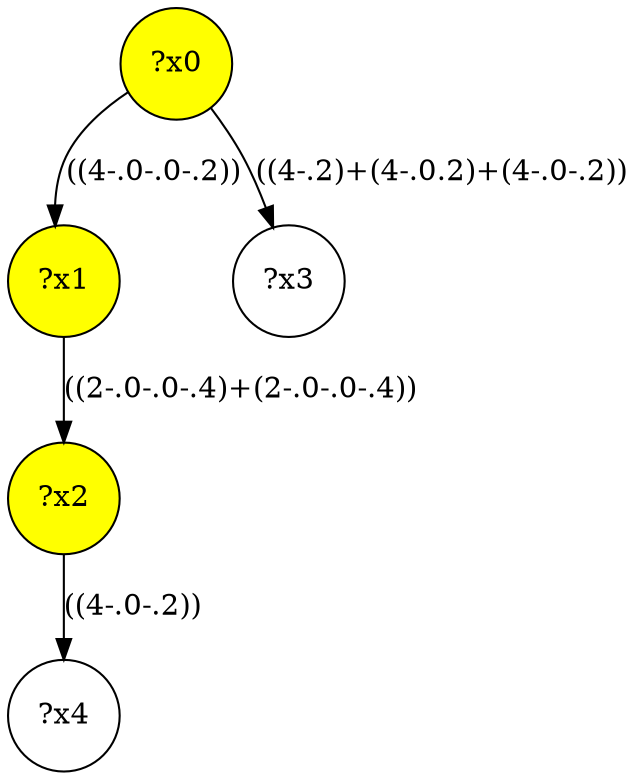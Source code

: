 digraph g {
	x0 [fillcolor="yellow", style="filled," shape=circle, label="?x0"];
	x1 [fillcolor="yellow", style="filled," shape=circle, label="?x1"];
	x2 [fillcolor="yellow", style="filled," shape=circle, label="?x2"];
	x0 -> x1 [label="((4-.0-.0-.2))"];
	x1 -> x2 [label="((2-.0-.0-.4)+(2-.0-.0-.4))"];
	x3 [shape=circle, label="?x3"];
	x0 -> x3 [label="((4-.2)+(4-.0.2)+(4-.0-.2))"];
	x4 [shape=circle, label="?x4"];
	x2 -> x4 [label="((4-.0-.2))"];
}
